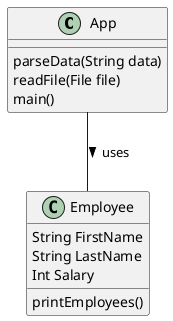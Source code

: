 @startuml
'https://plantuml.com/class-diagram

class App{
parseData(String data)
readFile(File file)
main()
}

class Employee{
String FirstName
String LastName
Int Salary
printEmployees()
}

App -- Employee: > uses
@enduml